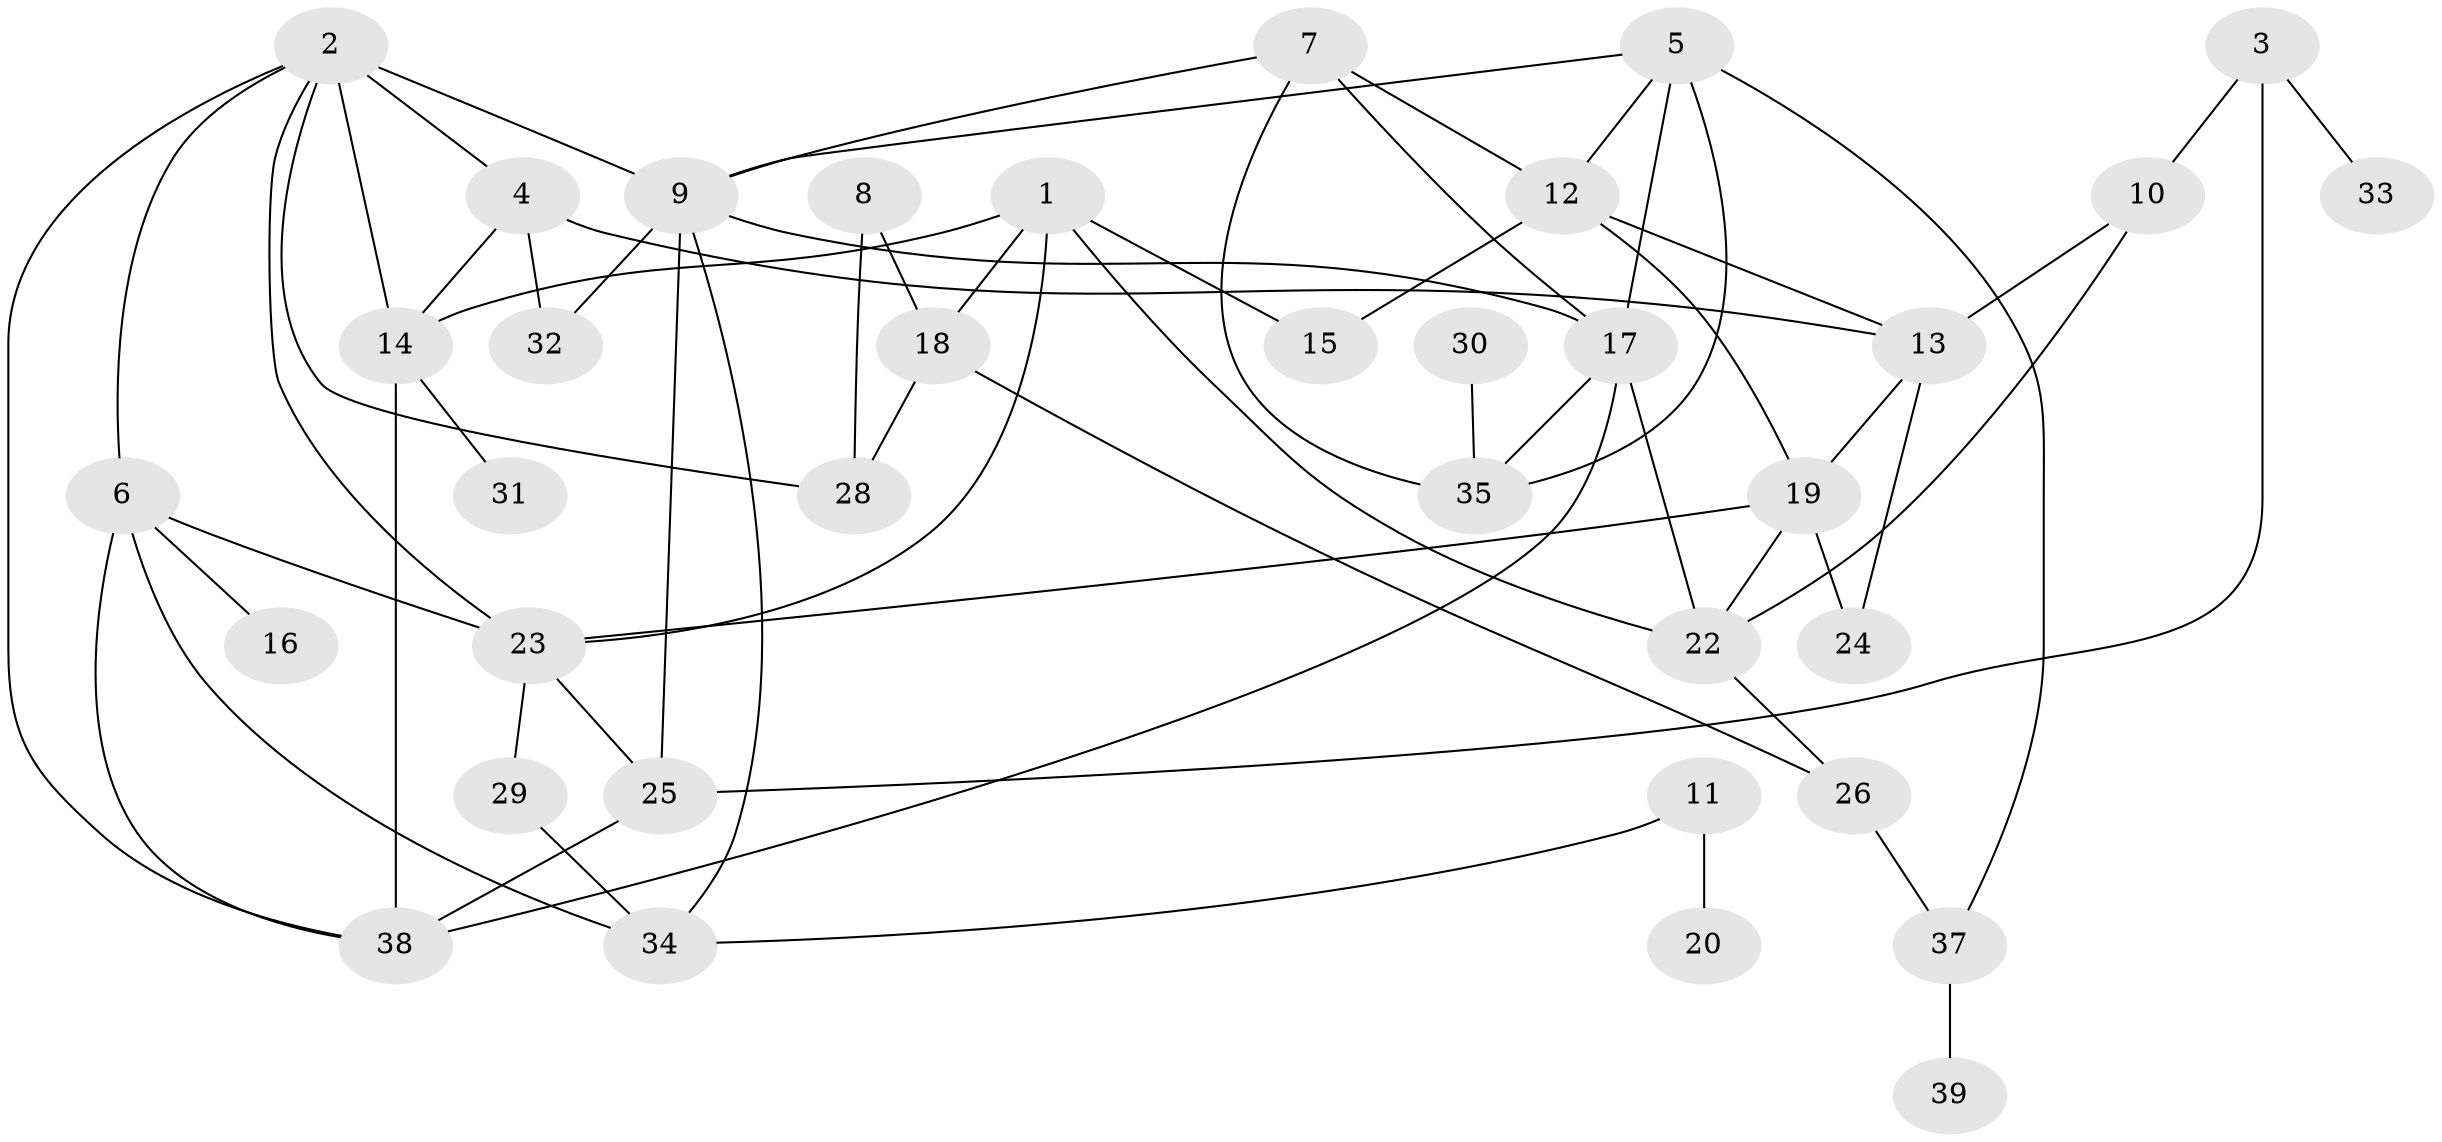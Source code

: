 // original degree distribution, {1: 0.19230769230769232, 4: 0.15384615384615385, 3: 0.1794871794871795, 2: 0.3076923076923077, 6: 0.05128205128205128, 0: 0.038461538461538464, 5: 0.05128205128205128, 9: 0.01282051282051282, 8: 0.01282051282051282}
// Generated by graph-tools (version 1.1) at 2025/33/03/09/25 02:33:26]
// undirected, 36 vertices, 64 edges
graph export_dot {
graph [start="1"]
  node [color=gray90,style=filled];
  1;
  2;
  3;
  4;
  5;
  6;
  7;
  8;
  9;
  10;
  11;
  12;
  13;
  14;
  15;
  16;
  17;
  18;
  19;
  20;
  22;
  23;
  24;
  25;
  26;
  28;
  29;
  30;
  31;
  32;
  33;
  34;
  35;
  37;
  38;
  39;
  1 -- 14 [weight=1.0];
  1 -- 15 [weight=1.0];
  1 -- 18 [weight=1.0];
  1 -- 22 [weight=1.0];
  1 -- 23 [weight=1.0];
  2 -- 4 [weight=1.0];
  2 -- 6 [weight=1.0];
  2 -- 9 [weight=2.0];
  2 -- 14 [weight=1.0];
  2 -- 23 [weight=1.0];
  2 -- 28 [weight=1.0];
  2 -- 38 [weight=1.0];
  3 -- 10 [weight=1.0];
  3 -- 25 [weight=1.0];
  3 -- 33 [weight=1.0];
  4 -- 13 [weight=1.0];
  4 -- 14 [weight=1.0];
  4 -- 32 [weight=1.0];
  5 -- 9 [weight=2.0];
  5 -- 12 [weight=1.0];
  5 -- 17 [weight=1.0];
  5 -- 35 [weight=2.0];
  5 -- 37 [weight=1.0];
  6 -- 16 [weight=1.0];
  6 -- 23 [weight=1.0];
  6 -- 34 [weight=1.0];
  6 -- 38 [weight=1.0];
  7 -- 9 [weight=1.0];
  7 -- 12 [weight=1.0];
  7 -- 17 [weight=1.0];
  7 -- 35 [weight=1.0];
  8 -- 18 [weight=1.0];
  8 -- 28 [weight=1.0];
  9 -- 17 [weight=1.0];
  9 -- 25 [weight=2.0];
  9 -- 32 [weight=1.0];
  9 -- 34 [weight=1.0];
  10 -- 13 [weight=1.0];
  10 -- 22 [weight=1.0];
  11 -- 20 [weight=1.0];
  11 -- 34 [weight=1.0];
  12 -- 13 [weight=1.0];
  12 -- 15 [weight=1.0];
  12 -- 19 [weight=1.0];
  13 -- 19 [weight=1.0];
  13 -- 24 [weight=1.0];
  14 -- 31 [weight=1.0];
  14 -- 38 [weight=1.0];
  17 -- 22 [weight=1.0];
  17 -- 35 [weight=2.0];
  17 -- 38 [weight=1.0];
  18 -- 26 [weight=1.0];
  18 -- 28 [weight=1.0];
  19 -- 22 [weight=1.0];
  19 -- 23 [weight=1.0];
  19 -- 24 [weight=2.0];
  22 -- 26 [weight=1.0];
  23 -- 25 [weight=1.0];
  23 -- 29 [weight=1.0];
  25 -- 38 [weight=1.0];
  26 -- 37 [weight=1.0];
  29 -- 34 [weight=1.0];
  30 -- 35 [weight=1.0];
  37 -- 39 [weight=1.0];
}
